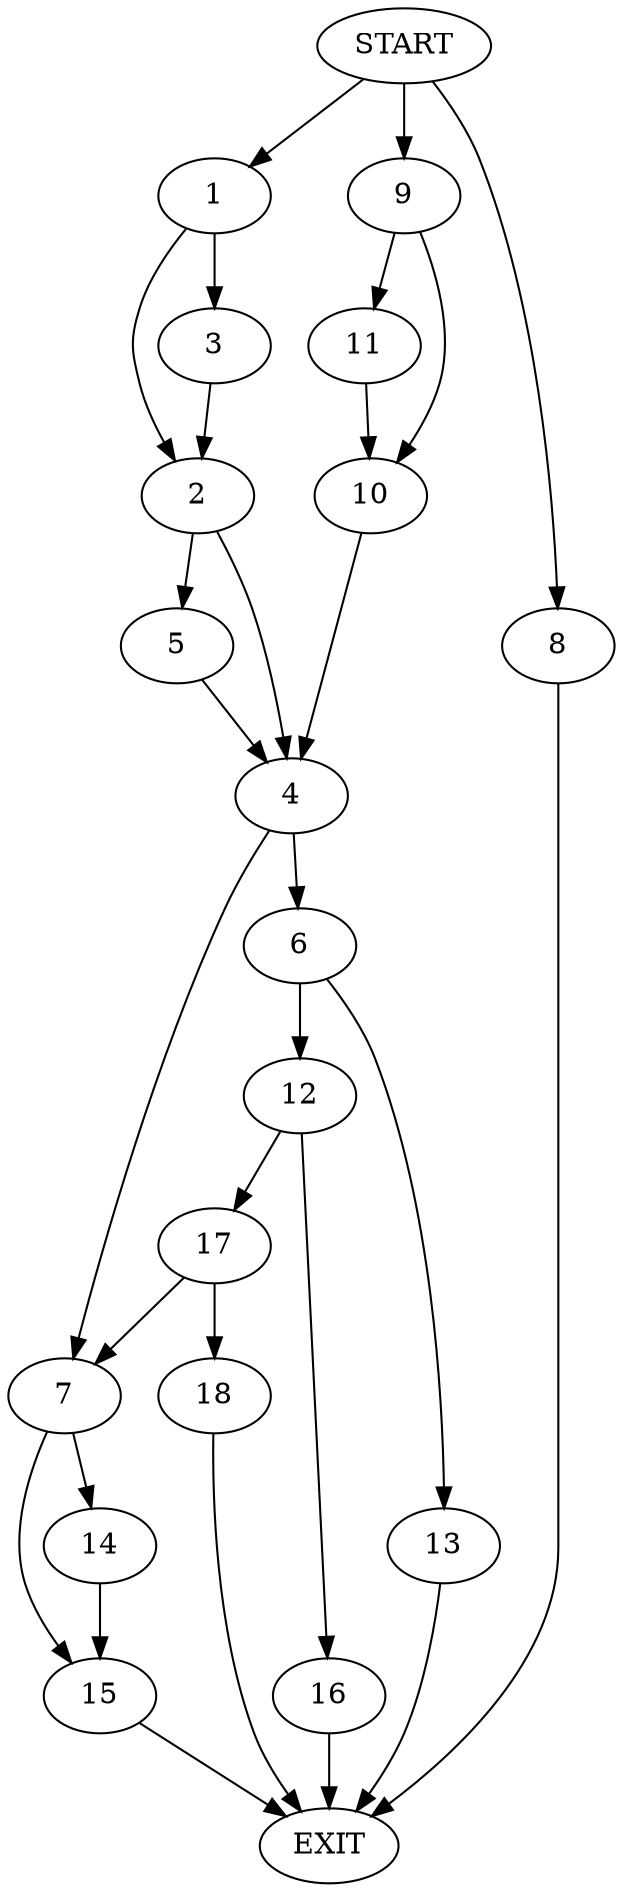 digraph {
0 [label="START"]
19 [label="EXIT"]
0 -> 1
1 -> 2
1 -> 3
2 -> 4
2 -> 5
3 -> 2
4 -> 6
4 -> 7
5 -> 4
0 -> 8
8 -> 19
0 -> 9
9 -> 10
9 -> 11
10 -> 4
11 -> 10
6 -> 12
6 -> 13
7 -> 14
7 -> 15
13 -> 19
12 -> 16
12 -> 17
16 -> 19
17 -> 7
17 -> 18
18 -> 19
14 -> 15
15 -> 19
}

